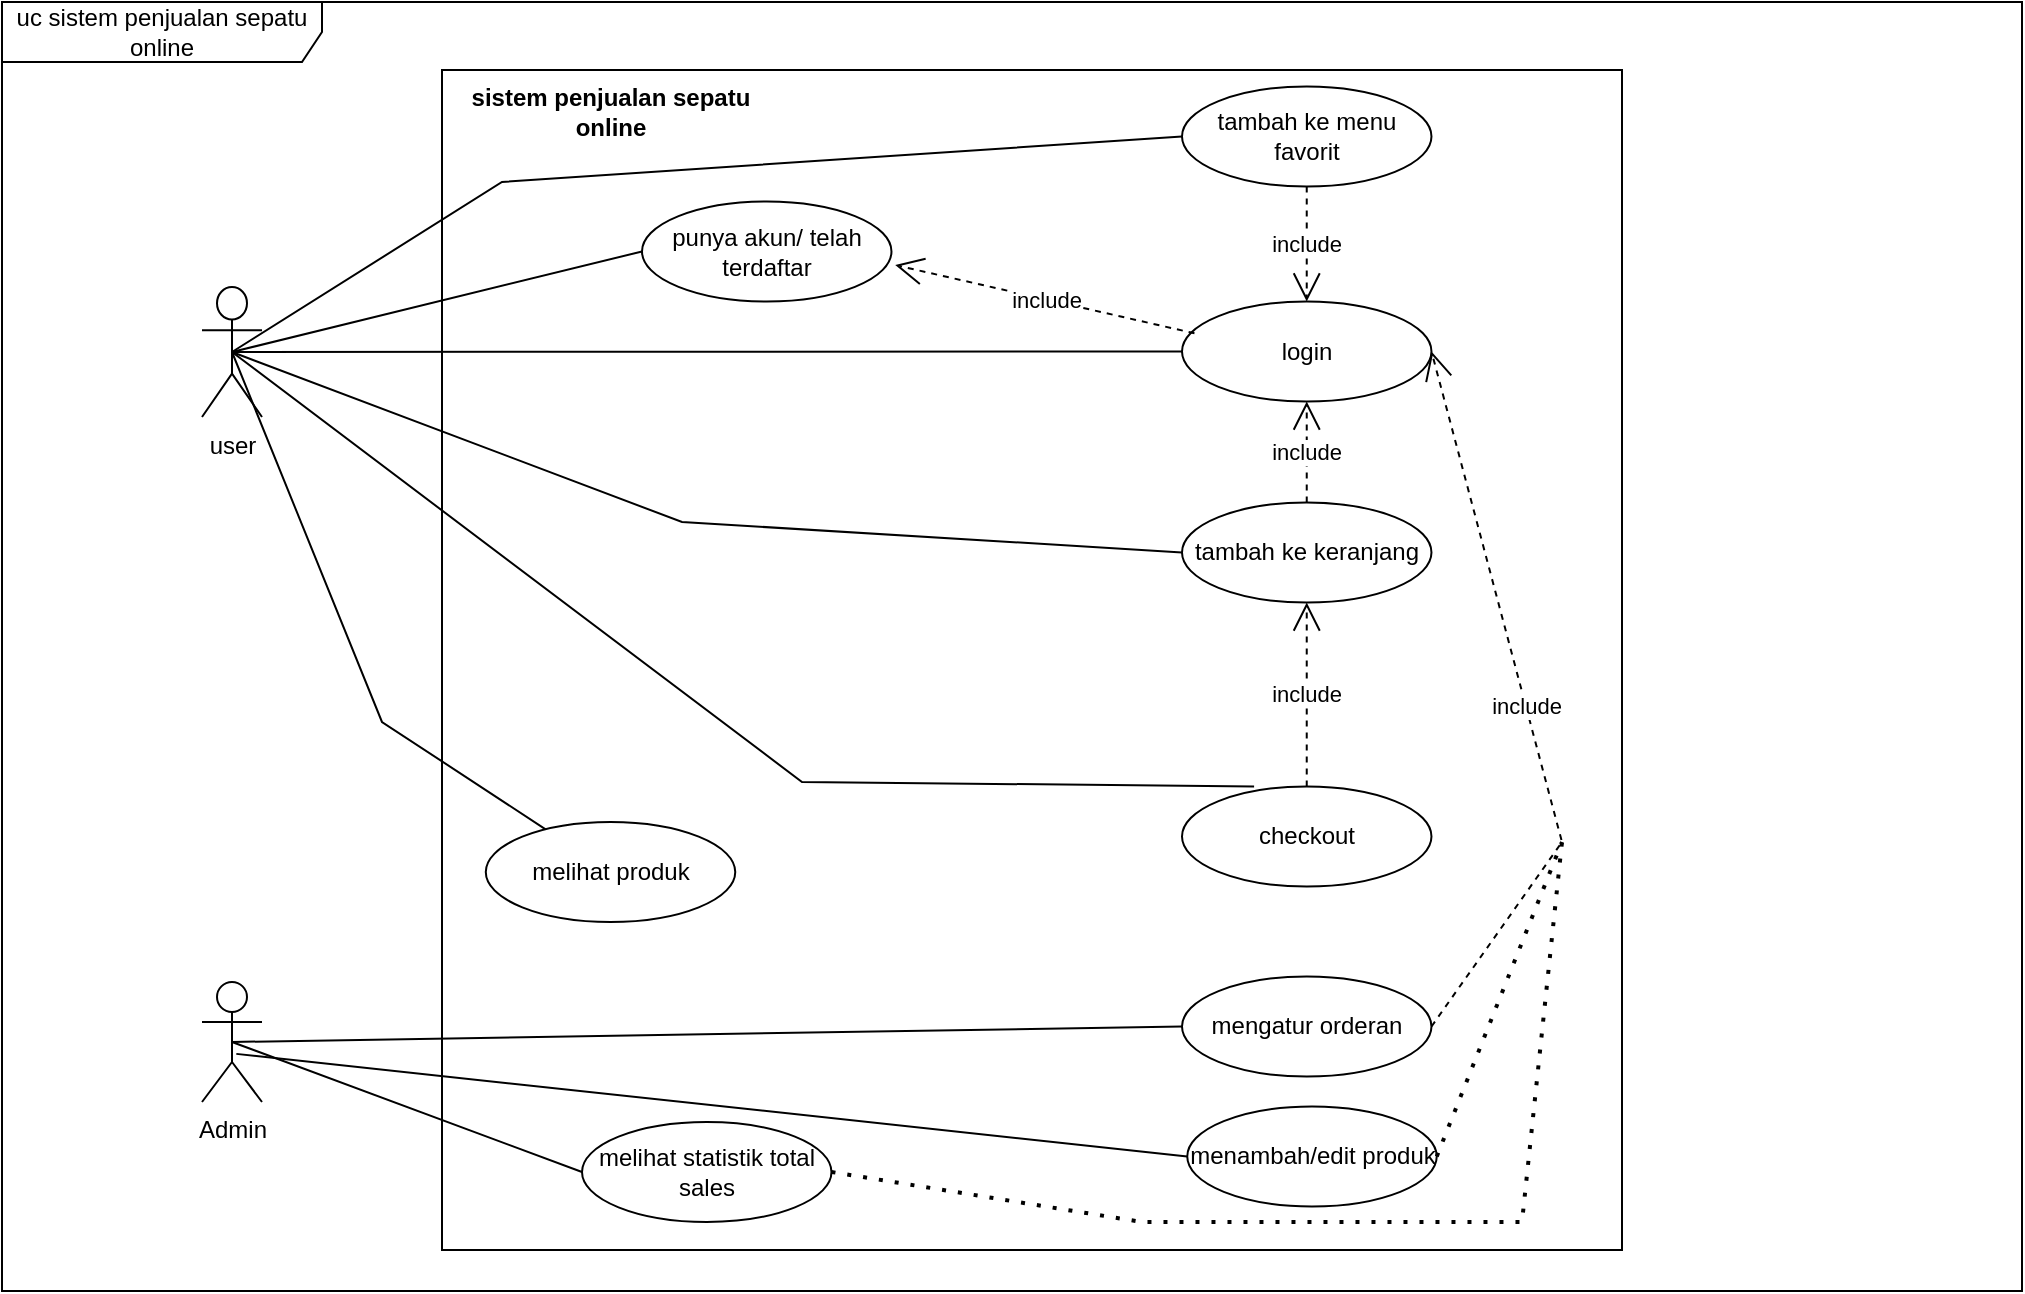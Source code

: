 <mxfile version="17.4.6" type="github">
  <diagram id="Kkqfwm4JsriWpX6cNgJ2" name="Page-1">
    <mxGraphModel dx="1605" dy="378" grid="1" gridSize="10" guides="1" tooltips="1" connect="1" arrows="1" fold="1" page="1" pageScale="1" pageWidth="850" pageHeight="1100" math="0" shadow="0">
      <root>
        <mxCell id="0" />
        <mxCell id="1" parent="0" />
        <mxCell id="2nqrqoSfyTqzR007-Ba6-5" value="uc sistem penjualan sepatu online" style="shape=umlFrame;whiteSpace=wrap;html=1;width=160;height=30;" vertex="1" parent="1">
          <mxGeometry x="-10" width="1010" height="644.48" as="geometry" />
        </mxCell>
        <mxCell id="2nqrqoSfyTqzR007-Ba6-9" value="" style="rounded=0;whiteSpace=wrap;html=1;" vertex="1" parent="1">
          <mxGeometry x="210" y="34" width="590" height="590" as="geometry" />
        </mxCell>
        <mxCell id="2nqrqoSfyTqzR007-Ba6-13" value="user" style="shape=umlActor;verticalLabelPosition=bottom;verticalAlign=top;html=1;" vertex="1" parent="1">
          <mxGeometry x="90" y="142.5" width="30" height="65" as="geometry" />
        </mxCell>
        <mxCell id="2nqrqoSfyTqzR007-Ba6-22" value="&lt;b&gt;sistem penjualan sepatu online&lt;/b&gt;" style="text;html=1;strokeColor=none;fillColor=none;align=center;verticalAlign=middle;whiteSpace=wrap;rounded=0;" vertex="1" parent="1">
          <mxGeometry x="220" y="40" width="148.52" height="30" as="geometry" />
        </mxCell>
        <mxCell id="2nqrqoSfyTqzR007-Ba6-23" value="Admin" style="shape=umlActor;verticalLabelPosition=bottom;verticalAlign=top;html=1;" vertex="1" parent="1">
          <mxGeometry x="90" y="490" width="30" height="60" as="geometry" />
        </mxCell>
        <mxCell id="2nqrqoSfyTqzR007-Ba6-29" value="melihat produk" style="ellipse;whiteSpace=wrap;html=1;" vertex="1" parent="1">
          <mxGeometry x="231.89" y="410" width="124.74" height="50" as="geometry" />
        </mxCell>
        <mxCell id="2nqrqoSfyTqzR007-Ba6-32" value="tambah ke keranjang" style="ellipse;whiteSpace=wrap;html=1;" vertex="1" parent="1">
          <mxGeometry x="580" y="250.24" width="124.74" height="50" as="geometry" />
        </mxCell>
        <mxCell id="2nqrqoSfyTqzR007-Ba6-33" value="checkout" style="ellipse;whiteSpace=wrap;html=1;" vertex="1" parent="1">
          <mxGeometry x="580" y="392.24" width="124.74" height="50" as="geometry" />
        </mxCell>
        <mxCell id="2nqrqoSfyTqzR007-Ba6-35" value="tambah ke menu favorit" style="ellipse;whiteSpace=wrap;html=1;" vertex="1" parent="1">
          <mxGeometry x="580" y="42.24" width="124.74" height="50" as="geometry" />
        </mxCell>
        <mxCell id="2nqrqoSfyTqzR007-Ba6-39" value="login" style="ellipse;whiteSpace=wrap;html=1;" vertex="1" parent="1">
          <mxGeometry x="580" y="149.74" width="124.74" height="50" as="geometry" />
        </mxCell>
        <mxCell id="2nqrqoSfyTqzR007-Ba6-48" value="punya akun/ telah terdaftar" style="ellipse;whiteSpace=wrap;html=1;" vertex="1" parent="1">
          <mxGeometry x="310" y="99.74" width="124.74" height="50" as="geometry" />
        </mxCell>
        <mxCell id="2nqrqoSfyTqzR007-Ba6-50" value="" style="endArrow=none;html=1;rounded=0;exitX=0.5;exitY=0.5;exitDx=0;exitDy=0;exitPerimeter=0;" edge="1" parent="1" source="2nqrqoSfyTqzR007-Ba6-13" target="2nqrqoSfyTqzR007-Ba6-29">
          <mxGeometry width="50" height="50" relative="1" as="geometry">
            <mxPoint x="460" y="310" as="sourcePoint" />
            <mxPoint x="510" y="260" as="targetPoint" />
            <Array as="points">
              <mxPoint x="180" y="360" />
            </Array>
          </mxGeometry>
        </mxCell>
        <mxCell id="2nqrqoSfyTqzR007-Ba6-51" value="" style="endArrow=none;html=1;rounded=0;exitX=0.5;exitY=0.5;exitDx=0;exitDy=0;exitPerimeter=0;entryX=0;entryY=0.5;entryDx=0;entryDy=0;" edge="1" parent="1" source="2nqrqoSfyTqzR007-Ba6-13" target="2nqrqoSfyTqzR007-Ba6-35">
          <mxGeometry width="50" height="50" relative="1" as="geometry">
            <mxPoint x="460" y="310" as="sourcePoint" />
            <mxPoint x="510" y="260" as="targetPoint" />
            <Array as="points">
              <mxPoint x="240" y="90" />
            </Array>
          </mxGeometry>
        </mxCell>
        <mxCell id="2nqrqoSfyTqzR007-Ba6-52" value="" style="endArrow=none;html=1;rounded=0;exitX=0.5;exitY=0.5;exitDx=0;exitDy=0;exitPerimeter=0;entryX=0;entryY=0.5;entryDx=0;entryDy=0;" edge="1" parent="1" source="2nqrqoSfyTqzR007-Ba6-13" target="2nqrqoSfyTqzR007-Ba6-32">
          <mxGeometry width="50" height="50" relative="1" as="geometry">
            <mxPoint x="460" y="310" as="sourcePoint" />
            <mxPoint x="510" y="260" as="targetPoint" />
            <Array as="points">
              <mxPoint x="330" y="260" />
            </Array>
          </mxGeometry>
        </mxCell>
        <mxCell id="2nqrqoSfyTqzR007-Ba6-53" value="" style="endArrow=none;html=1;rounded=0;exitX=0.5;exitY=0.5;exitDx=0;exitDy=0;exitPerimeter=0;entryX=0.289;entryY=0;entryDx=0;entryDy=0;entryPerimeter=0;" edge="1" parent="1" source="2nqrqoSfyTqzR007-Ba6-13" target="2nqrqoSfyTqzR007-Ba6-33">
          <mxGeometry width="50" height="50" relative="1" as="geometry">
            <mxPoint x="460" y="410" as="sourcePoint" />
            <mxPoint x="510" y="360" as="targetPoint" />
            <Array as="points">
              <mxPoint x="390" y="390" />
            </Array>
          </mxGeometry>
        </mxCell>
        <mxCell id="2nqrqoSfyTqzR007-Ba6-54" value="include" style="endArrow=open;endSize=12;dashed=1;html=1;rounded=0;" edge="1" parent="1" source="2nqrqoSfyTqzR007-Ba6-32" target="2nqrqoSfyTqzR007-Ba6-39">
          <mxGeometry width="160" relative="1" as="geometry">
            <mxPoint x="540" y="272.24" as="sourcePoint" />
            <mxPoint x="700" y="272.24" as="targetPoint" />
          </mxGeometry>
        </mxCell>
        <mxCell id="2nqrqoSfyTqzR007-Ba6-57" value="include" style="endArrow=open;endSize=12;dashed=1;html=1;rounded=0;entryX=0.5;entryY=0;entryDx=0;entryDy=0;" edge="1" parent="1" source="2nqrqoSfyTqzR007-Ba6-35" target="2nqrqoSfyTqzR007-Ba6-39">
          <mxGeometry width="160" relative="1" as="geometry">
            <mxPoint x="622.37" y="260.24" as="sourcePoint" />
            <mxPoint x="622.37" y="202.24" as="targetPoint" />
          </mxGeometry>
        </mxCell>
        <mxCell id="2nqrqoSfyTqzR007-Ba6-60" value="menambah/edit produk" style="ellipse;whiteSpace=wrap;html=1;" vertex="1" parent="1">
          <mxGeometry x="582.63" y="552.24" width="124.74" height="50" as="geometry" />
        </mxCell>
        <mxCell id="2nqrqoSfyTqzR007-Ba6-65" value="mengatur orderan" style="ellipse;whiteSpace=wrap;html=1;" vertex="1" parent="1">
          <mxGeometry x="580" y="487.24" width="124.74" height="50" as="geometry" />
        </mxCell>
        <mxCell id="2nqrqoSfyTqzR007-Ba6-66" value="melihat statistik total sales" style="ellipse;whiteSpace=wrap;html=1;" vertex="1" parent="1">
          <mxGeometry x="280" y="560" width="124.74" height="50" as="geometry" />
        </mxCell>
        <mxCell id="2nqrqoSfyTqzR007-Ba6-70" value="" style="endArrow=none;html=1;rounded=0;exitX=0.5;exitY=0.5;exitDx=0;exitDy=0;exitPerimeter=0;entryX=0;entryY=0.5;entryDx=0;entryDy=0;" edge="1" parent="1" source="2nqrqoSfyTqzR007-Ba6-23" target="2nqrqoSfyTqzR007-Ba6-65">
          <mxGeometry width="50" height="50" relative="1" as="geometry">
            <mxPoint x="340" y="510" as="sourcePoint" />
            <mxPoint x="390" y="460" as="targetPoint" />
          </mxGeometry>
        </mxCell>
        <mxCell id="2nqrqoSfyTqzR007-Ba6-71" value="include" style="endArrow=open;endSize=12;dashed=1;html=1;rounded=0;exitX=0.5;exitY=0;exitDx=0;exitDy=0;" edge="1" parent="1" source="2nqrqoSfyTqzR007-Ba6-33" target="2nqrqoSfyTqzR007-Ba6-32">
          <mxGeometry width="160" relative="1" as="geometry">
            <mxPoint x="652.37" y="260.24" as="sourcePoint" />
            <mxPoint x="652.37" y="209.74" as="targetPoint" />
          </mxGeometry>
        </mxCell>
        <mxCell id="2nqrqoSfyTqzR007-Ba6-72" value="" style="endArrow=none;html=1;rounded=0;exitX=0.5;exitY=0.5;exitDx=0;exitDy=0;exitPerimeter=0;entryX=0;entryY=0.5;entryDx=0;entryDy=0;" edge="1" parent="1" source="2nqrqoSfyTqzR007-Ba6-13" target="2nqrqoSfyTqzR007-Ba6-48">
          <mxGeometry width="50" height="50" relative="1" as="geometry">
            <mxPoint x="270" y="250" as="sourcePoint" />
            <mxPoint x="320" y="200" as="targetPoint" />
          </mxGeometry>
        </mxCell>
        <mxCell id="2nqrqoSfyTqzR007-Ba6-73" value="" style="endArrow=none;html=1;rounded=0;exitX=0.5;exitY=0.5;exitDx=0;exitDy=0;exitPerimeter=0;entryX=0;entryY=0.5;entryDx=0;entryDy=0;" edge="1" parent="1" source="2nqrqoSfyTqzR007-Ba6-13" target="2nqrqoSfyTqzR007-Ba6-39">
          <mxGeometry width="50" height="50" relative="1" as="geometry">
            <mxPoint x="270" y="250" as="sourcePoint" />
            <mxPoint x="320" y="200" as="targetPoint" />
          </mxGeometry>
        </mxCell>
        <mxCell id="2nqrqoSfyTqzR007-Ba6-74" value="" style="endArrow=none;html=1;rounded=0;exitX=0.5;exitY=0.5;exitDx=0;exitDy=0;exitPerimeter=0;entryX=0;entryY=0.5;entryDx=0;entryDy=0;" edge="1" parent="1" source="2nqrqoSfyTqzR007-Ba6-23" target="2nqrqoSfyTqzR007-Ba6-66">
          <mxGeometry width="50" height="50" relative="1" as="geometry">
            <mxPoint x="570" y="470" as="sourcePoint" />
            <mxPoint x="620" y="420" as="targetPoint" />
          </mxGeometry>
        </mxCell>
        <mxCell id="2nqrqoSfyTqzR007-Ba6-77" value="include" style="endArrow=open;endSize=12;dashed=1;html=1;rounded=0;entryX=1.015;entryY=0.636;entryDx=0;entryDy=0;exitX=0.05;exitY=0.318;exitDx=0;exitDy=0;exitPerimeter=0;entryPerimeter=0;" edge="1" parent="1" source="2nqrqoSfyTqzR007-Ba6-39" target="2nqrqoSfyTqzR007-Ba6-48">
          <mxGeometry width="160" relative="1" as="geometry">
            <mxPoint x="652.37" y="102.24" as="sourcePoint" />
            <mxPoint x="652.37" y="159.74" as="targetPoint" />
          </mxGeometry>
        </mxCell>
        <mxCell id="2nqrqoSfyTqzR007-Ba6-78" value="" style="endArrow=none;html=1;rounded=0;exitX=0.572;exitY=0.599;exitDx=0;exitDy=0;exitPerimeter=0;entryX=0;entryY=0.5;entryDx=0;entryDy=0;" edge="1" parent="1" source="2nqrqoSfyTqzR007-Ba6-23" target="2nqrqoSfyTqzR007-Ba6-60">
          <mxGeometry width="50" height="50" relative="1" as="geometry">
            <mxPoint x="350" y="490" as="sourcePoint" />
            <mxPoint x="400" y="440" as="targetPoint" />
          </mxGeometry>
        </mxCell>
        <mxCell id="2nqrqoSfyTqzR007-Ba6-79" value="include" style="endArrow=open;endSize=12;dashed=1;html=1;rounded=0;exitX=1;exitY=0.5;exitDx=0;exitDy=0;entryX=1;entryY=0.5;entryDx=0;entryDy=0;" edge="1" parent="1" source="2nqrqoSfyTqzR007-Ba6-65" target="2nqrqoSfyTqzR007-Ba6-39">
          <mxGeometry width="160" relative="1" as="geometry">
            <mxPoint x="740.0" y="502" as="sourcePoint" />
            <mxPoint x="740.0" y="410" as="targetPoint" />
            <Array as="points">
              <mxPoint x="770" y="420" />
            </Array>
          </mxGeometry>
        </mxCell>
        <mxCell id="2nqrqoSfyTqzR007-Ba6-80" value="" style="endArrow=none;dashed=1;html=1;dashPattern=1 3;strokeWidth=2;rounded=0;exitX=1;exitY=0.5;exitDx=0;exitDy=0;" edge="1" parent="1" source="2nqrqoSfyTqzR007-Ba6-60">
          <mxGeometry width="50" height="50" relative="1" as="geometry">
            <mxPoint x="460" y="370" as="sourcePoint" />
            <mxPoint x="770" y="420" as="targetPoint" />
          </mxGeometry>
        </mxCell>
        <mxCell id="2nqrqoSfyTqzR007-Ba6-81" value="" style="endArrow=none;dashed=1;html=1;dashPattern=1 3;strokeWidth=2;rounded=0;exitX=1;exitY=0.5;exitDx=0;exitDy=0;" edge="1" parent="1" source="2nqrqoSfyTqzR007-Ba6-66">
          <mxGeometry width="50" height="50" relative="1" as="geometry">
            <mxPoint x="460" y="480" as="sourcePoint" />
            <mxPoint x="770" y="420" as="targetPoint" />
            <Array as="points">
              <mxPoint x="560" y="610" />
              <mxPoint x="750" y="610" />
            </Array>
          </mxGeometry>
        </mxCell>
      </root>
    </mxGraphModel>
  </diagram>
</mxfile>
